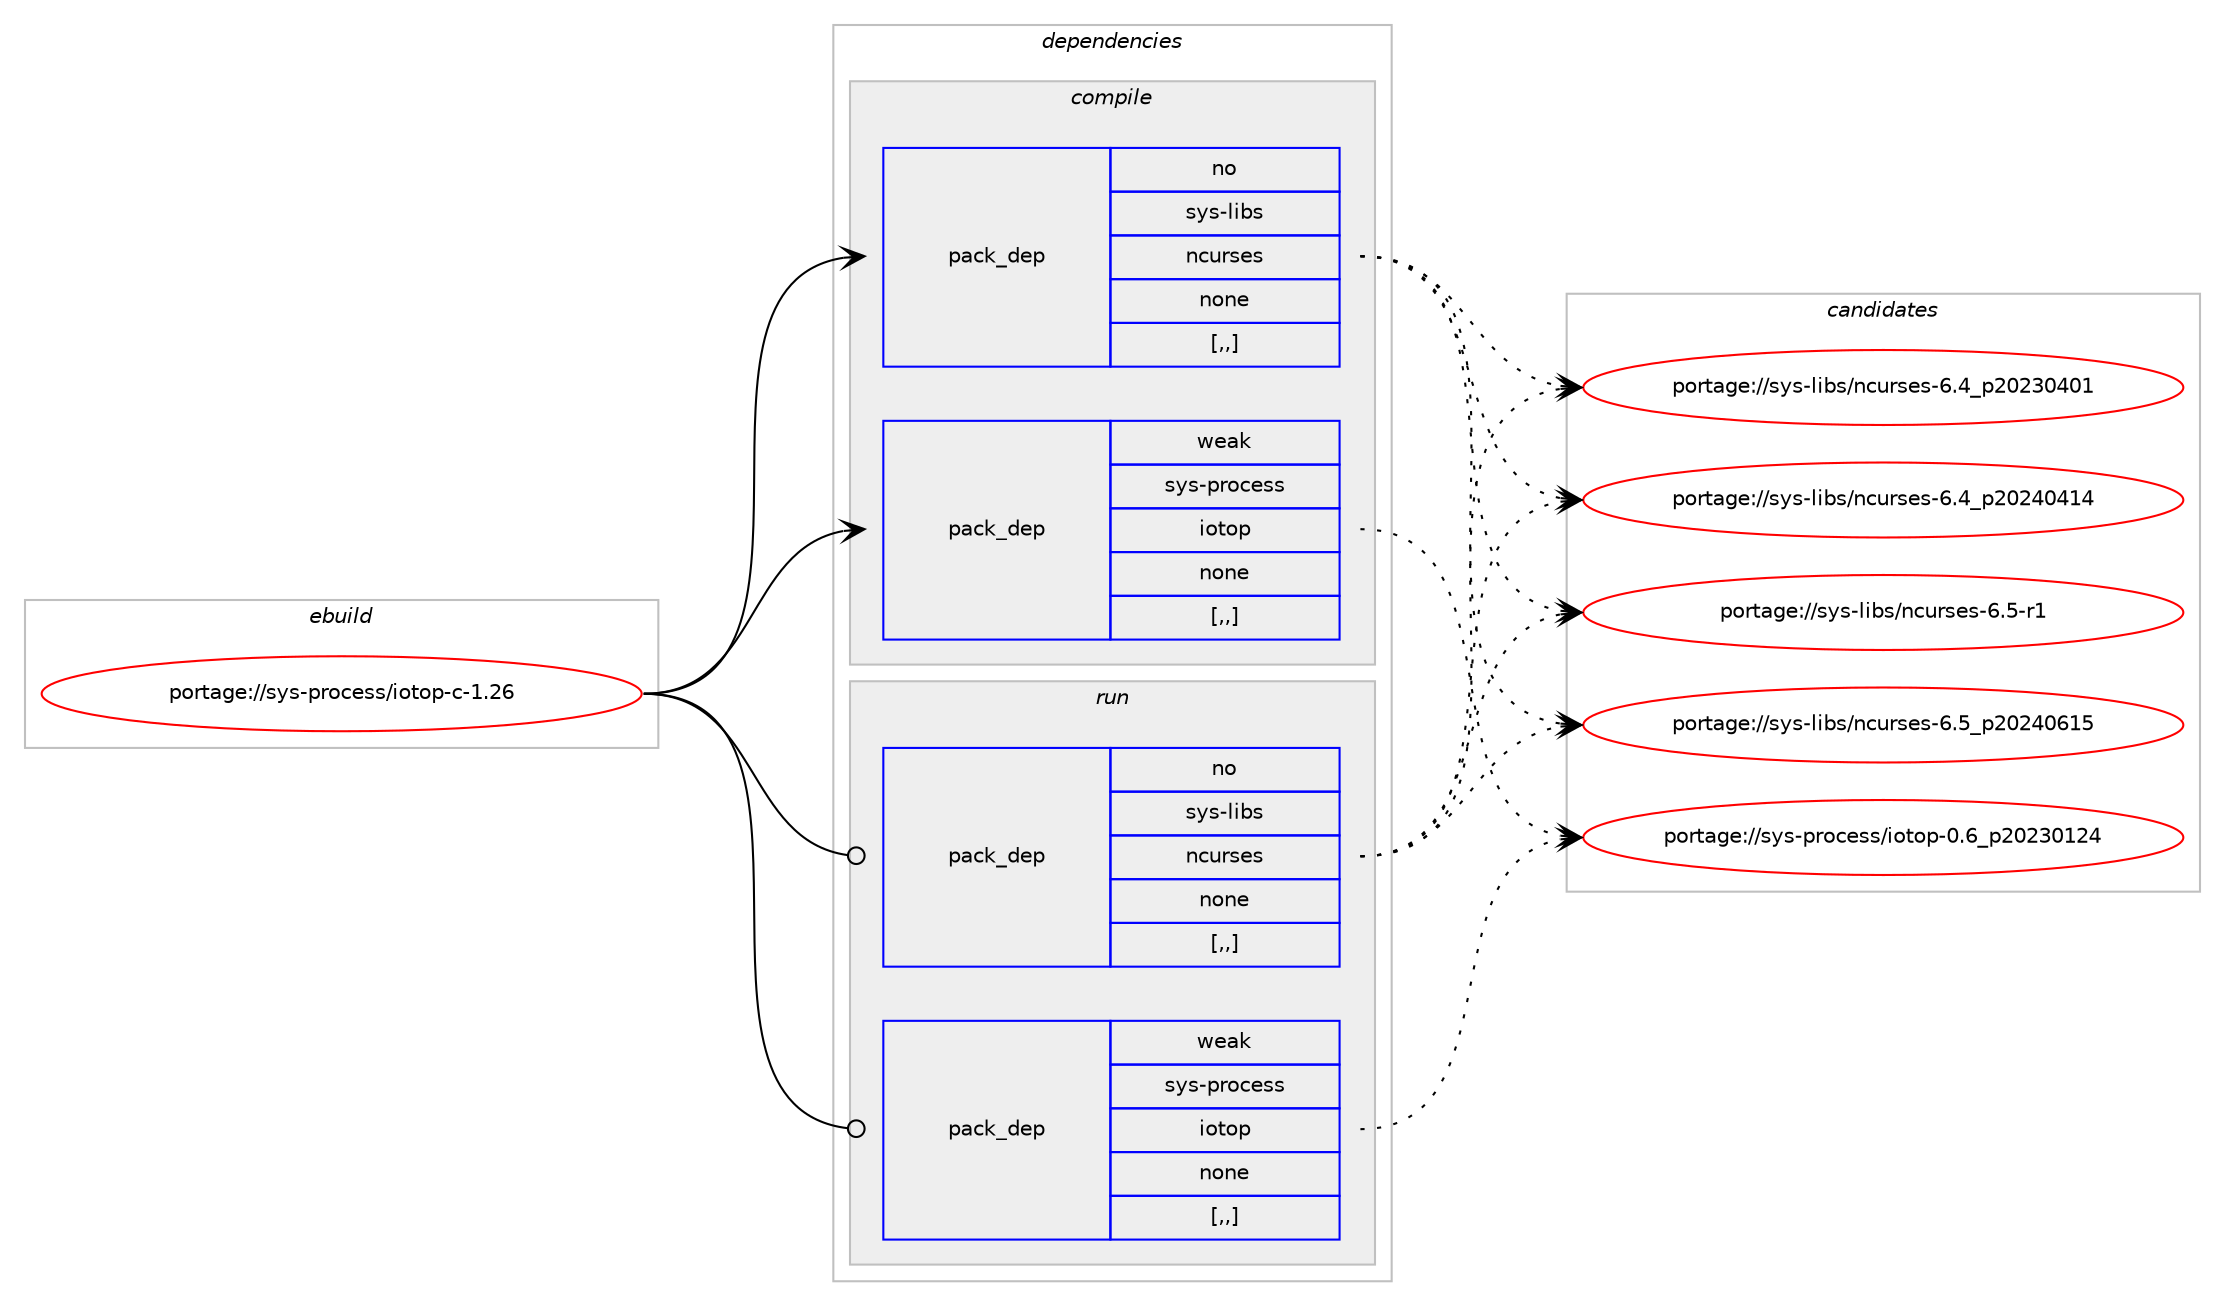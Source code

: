 digraph prolog {

# *************
# Graph options
# *************

newrank=true;
concentrate=true;
compound=true;
graph [rankdir=LR,fontname=Helvetica,fontsize=10,ranksep=1.5];#, ranksep=2.5, nodesep=0.2];
edge  [arrowhead=vee];
node  [fontname=Helvetica,fontsize=10];

# **********
# The ebuild
# **********

subgraph cluster_leftcol {
color=gray;
rank=same;
label=<<i>ebuild</i>>;
id [label="portage://sys-process/iotop-c-1.26", color=red, width=4, href="../sys-process/iotop-c-1.26.svg"];
}

# ****************
# The dependencies
# ****************

subgraph cluster_midcol {
color=gray;
label=<<i>dependencies</i>>;
subgraph cluster_compile {
fillcolor="#eeeeee";
style=filled;
label=<<i>compile</i>>;
subgraph pack315031 {
dependency433724 [label=<<TABLE BORDER="0" CELLBORDER="1" CELLSPACING="0" CELLPADDING="4" WIDTH="220"><TR><TD ROWSPAN="6" CELLPADDING="30">pack_dep</TD></TR><TR><TD WIDTH="110">no</TD></TR><TR><TD>sys-libs</TD></TR><TR><TD>ncurses</TD></TR><TR><TD>none</TD></TR><TR><TD>[,,]</TD></TR></TABLE>>, shape=none, color=blue];
}
id:e -> dependency433724:w [weight=20,style="solid",arrowhead="vee"];
subgraph pack315032 {
dependency433725 [label=<<TABLE BORDER="0" CELLBORDER="1" CELLSPACING="0" CELLPADDING="4" WIDTH="220"><TR><TD ROWSPAN="6" CELLPADDING="30">pack_dep</TD></TR><TR><TD WIDTH="110">weak</TD></TR><TR><TD>sys-process</TD></TR><TR><TD>iotop</TD></TR><TR><TD>none</TD></TR><TR><TD>[,,]</TD></TR></TABLE>>, shape=none, color=blue];
}
id:e -> dependency433725:w [weight=20,style="solid",arrowhead="vee"];
}
subgraph cluster_compileandrun {
fillcolor="#eeeeee";
style=filled;
label=<<i>compile and run</i>>;
}
subgraph cluster_run {
fillcolor="#eeeeee";
style=filled;
label=<<i>run</i>>;
subgraph pack315033 {
dependency433726 [label=<<TABLE BORDER="0" CELLBORDER="1" CELLSPACING="0" CELLPADDING="4" WIDTH="220"><TR><TD ROWSPAN="6" CELLPADDING="30">pack_dep</TD></TR><TR><TD WIDTH="110">no</TD></TR><TR><TD>sys-libs</TD></TR><TR><TD>ncurses</TD></TR><TR><TD>none</TD></TR><TR><TD>[,,]</TD></TR></TABLE>>, shape=none, color=blue];
}
id:e -> dependency433726:w [weight=20,style="solid",arrowhead="odot"];
subgraph pack315034 {
dependency433727 [label=<<TABLE BORDER="0" CELLBORDER="1" CELLSPACING="0" CELLPADDING="4" WIDTH="220"><TR><TD ROWSPAN="6" CELLPADDING="30">pack_dep</TD></TR><TR><TD WIDTH="110">weak</TD></TR><TR><TD>sys-process</TD></TR><TR><TD>iotop</TD></TR><TR><TD>none</TD></TR><TR><TD>[,,]</TD></TR></TABLE>>, shape=none, color=blue];
}
id:e -> dependency433727:w [weight=20,style="solid",arrowhead="odot"];
}
}

# **************
# The candidates
# **************

subgraph cluster_choices {
rank=same;
color=gray;
label=<<i>candidates</i>>;

subgraph choice315031 {
color=black;
nodesep=1;
choice1151211154510810598115471109911711411510111545544652951125048505148524849 [label="portage://sys-libs/ncurses-6.4_p20230401", color=red, width=4,href="../sys-libs/ncurses-6.4_p20230401.svg"];
choice1151211154510810598115471109911711411510111545544652951125048505248524952 [label="portage://sys-libs/ncurses-6.4_p20240414", color=red, width=4,href="../sys-libs/ncurses-6.4_p20240414.svg"];
choice11512111545108105981154711099117114115101115455446534511449 [label="portage://sys-libs/ncurses-6.5-r1", color=red, width=4,href="../sys-libs/ncurses-6.5-r1.svg"];
choice1151211154510810598115471109911711411510111545544653951125048505248544953 [label="portage://sys-libs/ncurses-6.5_p20240615", color=red, width=4,href="../sys-libs/ncurses-6.5_p20240615.svg"];
dependency433724:e -> choice1151211154510810598115471109911711411510111545544652951125048505148524849:w [style=dotted,weight="100"];
dependency433724:e -> choice1151211154510810598115471109911711411510111545544652951125048505248524952:w [style=dotted,weight="100"];
dependency433724:e -> choice11512111545108105981154711099117114115101115455446534511449:w [style=dotted,weight="100"];
dependency433724:e -> choice1151211154510810598115471109911711411510111545544653951125048505248544953:w [style=dotted,weight="100"];
}
subgraph choice315032 {
color=black;
nodesep=1;
choice11512111545112114111991011151154710511111611111245484654951125048505148495052 [label="portage://sys-process/iotop-0.6_p20230124", color=red, width=4,href="../sys-process/iotop-0.6_p20230124.svg"];
dependency433725:e -> choice11512111545112114111991011151154710511111611111245484654951125048505148495052:w [style=dotted,weight="100"];
}
subgraph choice315033 {
color=black;
nodesep=1;
choice1151211154510810598115471109911711411510111545544652951125048505148524849 [label="portage://sys-libs/ncurses-6.4_p20230401", color=red, width=4,href="../sys-libs/ncurses-6.4_p20230401.svg"];
choice1151211154510810598115471109911711411510111545544652951125048505248524952 [label="portage://sys-libs/ncurses-6.4_p20240414", color=red, width=4,href="../sys-libs/ncurses-6.4_p20240414.svg"];
choice11512111545108105981154711099117114115101115455446534511449 [label="portage://sys-libs/ncurses-6.5-r1", color=red, width=4,href="../sys-libs/ncurses-6.5-r1.svg"];
choice1151211154510810598115471109911711411510111545544653951125048505248544953 [label="portage://sys-libs/ncurses-6.5_p20240615", color=red, width=4,href="../sys-libs/ncurses-6.5_p20240615.svg"];
dependency433726:e -> choice1151211154510810598115471109911711411510111545544652951125048505148524849:w [style=dotted,weight="100"];
dependency433726:e -> choice1151211154510810598115471109911711411510111545544652951125048505248524952:w [style=dotted,weight="100"];
dependency433726:e -> choice11512111545108105981154711099117114115101115455446534511449:w [style=dotted,weight="100"];
dependency433726:e -> choice1151211154510810598115471109911711411510111545544653951125048505248544953:w [style=dotted,weight="100"];
}
subgraph choice315034 {
color=black;
nodesep=1;
choice11512111545112114111991011151154710511111611111245484654951125048505148495052 [label="portage://sys-process/iotop-0.6_p20230124", color=red, width=4,href="../sys-process/iotop-0.6_p20230124.svg"];
dependency433727:e -> choice11512111545112114111991011151154710511111611111245484654951125048505148495052:w [style=dotted,weight="100"];
}
}

}
